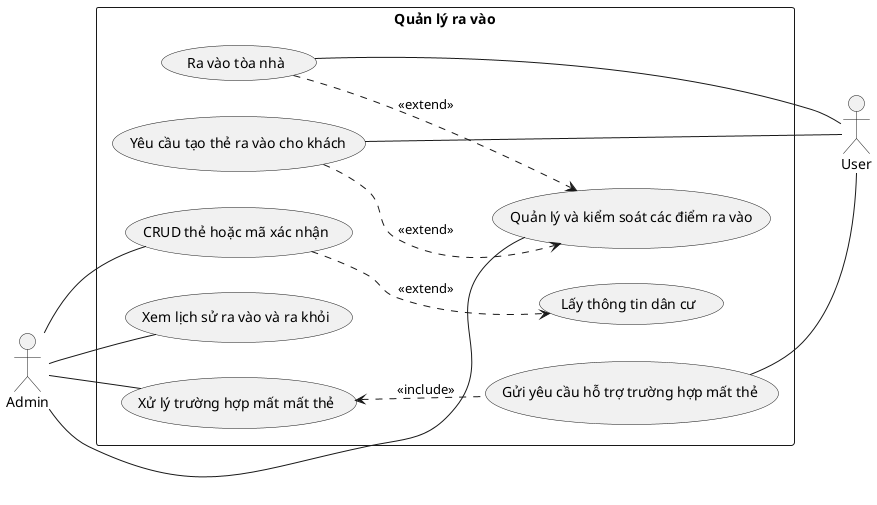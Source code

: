 @startuml
left to right direction

actor Admin as C
actor User as U
rectangle "Quản lý ra vào" {
  usecase (CRUD thẻ hoặc mã xác nhận) as UC2
  (UC2)..>(Lấy thông tin dân cư):<<extend>>
  usecase (Xem lịch sử ra vào và ra khỏi) as UC3
  usecase (Quản lý và kiểm soát các điểm ra vào) as UC4
  usecase (Xử lý trường hợp mất mất thẻ) as UC5
  

  usecase "Yêu cầu tạo thẻ ra vào cho khách" as UC7
  usecase "Ra vào tòa nhà" as UC8
  usecase "Gửi yêu cầu hỗ trợ trường hợp mất thẻ " as UC10
}
UC7 ..> UC4:<<extend>>
C--UC2
C--UC3
C--UC4
C--UC5
UC8 ..> UC4:<<extend>>
UC5 <.. UC10:<<include>>
UC7--U
UC8--U
UC10--U



@enduml
